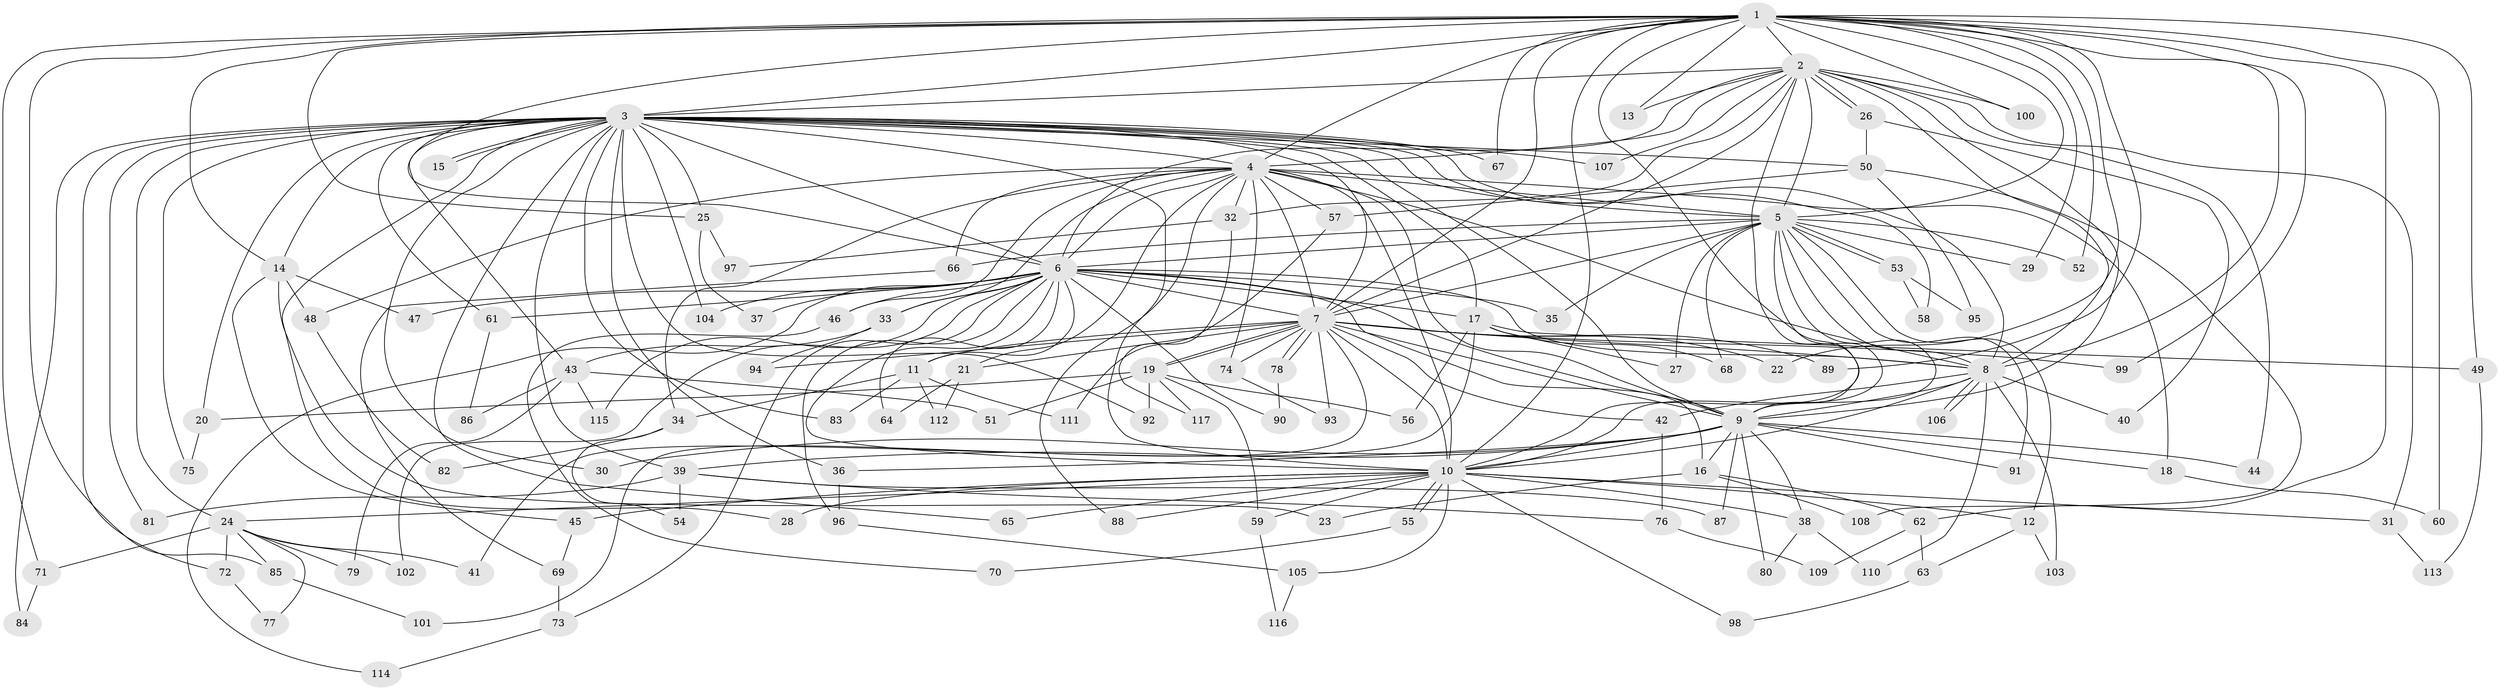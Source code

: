 // Generated by graph-tools (version 1.1) at 2025/49/03/09/25 03:49:33]
// undirected, 117 vertices, 259 edges
graph export_dot {
graph [start="1"]
  node [color=gray90,style=filled];
  1;
  2;
  3;
  4;
  5;
  6;
  7;
  8;
  9;
  10;
  11;
  12;
  13;
  14;
  15;
  16;
  17;
  18;
  19;
  20;
  21;
  22;
  23;
  24;
  25;
  26;
  27;
  28;
  29;
  30;
  31;
  32;
  33;
  34;
  35;
  36;
  37;
  38;
  39;
  40;
  41;
  42;
  43;
  44;
  45;
  46;
  47;
  48;
  49;
  50;
  51;
  52;
  53;
  54;
  55;
  56;
  57;
  58;
  59;
  60;
  61;
  62;
  63;
  64;
  65;
  66;
  67;
  68;
  69;
  70;
  71;
  72;
  73;
  74;
  75;
  76;
  77;
  78;
  79;
  80;
  81;
  82;
  83;
  84;
  85;
  86;
  87;
  88;
  89;
  90;
  91;
  92;
  93;
  94;
  95;
  96;
  97;
  98;
  99;
  100;
  101;
  102;
  103;
  104;
  105;
  106;
  107;
  108;
  109;
  110;
  111;
  112;
  113;
  114;
  115;
  116;
  117;
  1 -- 2;
  1 -- 3;
  1 -- 4;
  1 -- 5;
  1 -- 6;
  1 -- 7;
  1 -- 8;
  1 -- 9;
  1 -- 10;
  1 -- 13;
  1 -- 14;
  1 -- 22;
  1 -- 25;
  1 -- 29;
  1 -- 49;
  1 -- 52;
  1 -- 60;
  1 -- 62;
  1 -- 67;
  1 -- 71;
  1 -- 85;
  1 -- 89;
  1 -- 99;
  1 -- 100;
  2 -- 3;
  2 -- 4;
  2 -- 5;
  2 -- 6;
  2 -- 7;
  2 -- 8;
  2 -- 9;
  2 -- 10;
  2 -- 13;
  2 -- 26;
  2 -- 26;
  2 -- 31;
  2 -- 32;
  2 -- 44;
  2 -- 100;
  2 -- 107;
  3 -- 4;
  3 -- 5;
  3 -- 6;
  3 -- 7;
  3 -- 8;
  3 -- 9;
  3 -- 10;
  3 -- 14;
  3 -- 15;
  3 -- 15;
  3 -- 17;
  3 -- 20;
  3 -- 24;
  3 -- 25;
  3 -- 28;
  3 -- 30;
  3 -- 36;
  3 -- 39;
  3 -- 43;
  3 -- 50;
  3 -- 58;
  3 -- 61;
  3 -- 65;
  3 -- 67;
  3 -- 72;
  3 -- 75;
  3 -- 81;
  3 -- 83;
  3 -- 84;
  3 -- 92;
  3 -- 104;
  3 -- 107;
  4 -- 5;
  4 -- 6;
  4 -- 7;
  4 -- 8;
  4 -- 9;
  4 -- 10;
  4 -- 18;
  4 -- 21;
  4 -- 32;
  4 -- 33;
  4 -- 34;
  4 -- 46;
  4 -- 48;
  4 -- 57;
  4 -- 66;
  4 -- 74;
  4 -- 88;
  5 -- 6;
  5 -- 7;
  5 -- 8;
  5 -- 9;
  5 -- 10;
  5 -- 12;
  5 -- 27;
  5 -- 29;
  5 -- 35;
  5 -- 52;
  5 -- 53;
  5 -- 53;
  5 -- 66;
  5 -- 68;
  5 -- 91;
  6 -- 7;
  6 -- 8;
  6 -- 9;
  6 -- 10;
  6 -- 11;
  6 -- 16;
  6 -- 17;
  6 -- 33;
  6 -- 35;
  6 -- 37;
  6 -- 46;
  6 -- 47;
  6 -- 61;
  6 -- 64;
  6 -- 73;
  6 -- 90;
  6 -- 96;
  6 -- 102;
  6 -- 104;
  6 -- 114;
  6 -- 115;
  7 -- 8;
  7 -- 9;
  7 -- 10;
  7 -- 11;
  7 -- 19;
  7 -- 19;
  7 -- 21;
  7 -- 22;
  7 -- 42;
  7 -- 74;
  7 -- 78;
  7 -- 78;
  7 -- 89;
  7 -- 93;
  7 -- 94;
  7 -- 99;
  7 -- 101;
  8 -- 9;
  8 -- 10;
  8 -- 40;
  8 -- 42;
  8 -- 103;
  8 -- 106;
  8 -- 106;
  8 -- 110;
  9 -- 10;
  9 -- 16;
  9 -- 18;
  9 -- 30;
  9 -- 36;
  9 -- 38;
  9 -- 39;
  9 -- 44;
  9 -- 80;
  9 -- 87;
  9 -- 91;
  10 -- 12;
  10 -- 24;
  10 -- 28;
  10 -- 31;
  10 -- 38;
  10 -- 45;
  10 -- 55;
  10 -- 55;
  10 -- 59;
  10 -- 65;
  10 -- 88;
  10 -- 98;
  10 -- 105;
  11 -- 34;
  11 -- 83;
  11 -- 111;
  11 -- 112;
  12 -- 63;
  12 -- 103;
  14 -- 23;
  14 -- 45;
  14 -- 47;
  14 -- 48;
  16 -- 23;
  16 -- 62;
  16 -- 108;
  17 -- 27;
  17 -- 41;
  17 -- 49;
  17 -- 56;
  17 -- 68;
  18 -- 60;
  19 -- 20;
  19 -- 51;
  19 -- 56;
  19 -- 59;
  19 -- 92;
  19 -- 117;
  20 -- 75;
  21 -- 64;
  21 -- 112;
  24 -- 41;
  24 -- 71;
  24 -- 72;
  24 -- 77;
  24 -- 79;
  24 -- 85;
  24 -- 102;
  25 -- 37;
  25 -- 97;
  26 -- 40;
  26 -- 50;
  31 -- 113;
  32 -- 97;
  32 -- 117;
  33 -- 43;
  33 -- 94;
  34 -- 54;
  34 -- 82;
  36 -- 96;
  38 -- 80;
  38 -- 110;
  39 -- 54;
  39 -- 76;
  39 -- 81;
  39 -- 87;
  42 -- 76;
  43 -- 51;
  43 -- 79;
  43 -- 86;
  43 -- 115;
  45 -- 69;
  46 -- 70;
  48 -- 82;
  49 -- 113;
  50 -- 57;
  50 -- 95;
  50 -- 108;
  53 -- 58;
  53 -- 95;
  55 -- 70;
  57 -- 111;
  59 -- 116;
  61 -- 86;
  62 -- 63;
  62 -- 109;
  63 -- 98;
  66 -- 69;
  69 -- 73;
  71 -- 84;
  72 -- 77;
  73 -- 114;
  74 -- 93;
  76 -- 109;
  78 -- 90;
  85 -- 101;
  96 -- 105;
  105 -- 116;
}
